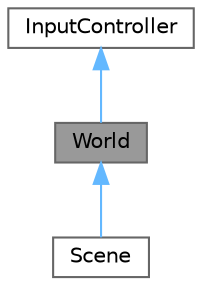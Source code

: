 digraph "World"
{
 // LATEX_PDF_SIZE
  bgcolor="transparent";
  edge [fontname=Helvetica,fontsize=10,labelfontname=Helvetica,labelfontsize=10];
  node [fontname=Helvetica,fontsize=10,shape=box,height=0.2,width=0.4];
  Node1 [label="World",height=0.2,width=0.4,color="gray40", fillcolor="grey60", style="filled", fontcolor="black",tooltip=" "];
  Node2 -> Node1 [dir="back",color="steelblue1",style="solid"];
  Node2 [label="InputController",height=0.2,width=0.4,color="gray40", fillcolor="white", style="filled",URL="$class_input_controller.html",tooltip=" "];
  Node1 -> Node3 [dir="back",color="steelblue1",style="solid"];
  Node3 [label="Scene",height=0.2,width=0.4,color="gray40", fillcolor="white", style="filled",URL="$class_scene.html",tooltip=" "];
}
